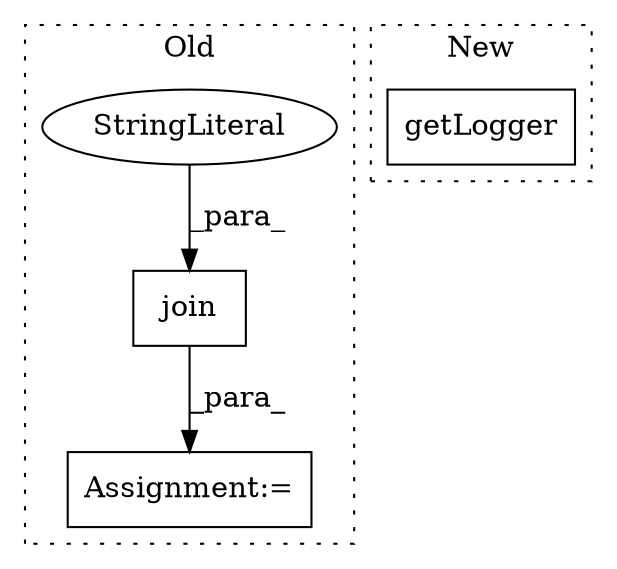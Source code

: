 digraph G {
subgraph cluster0 {
1 [label="join" a="32" s="4955,5009" l="5,1" shape="box"];
3 [label="Assignment:=" a="7" s="4946" l="1" shape="box"];
4 [label="StringLiteral" a="45" s="5003" l="6" shape="ellipse"];
label = "Old";
style="dotted";
}
subgraph cluster1 {
2 [label="getLogger" a="32" s="5577" l="11" shape="box"];
label = "New";
style="dotted";
}
1 -> 3 [label="_para_"];
4 -> 1 [label="_para_"];
}